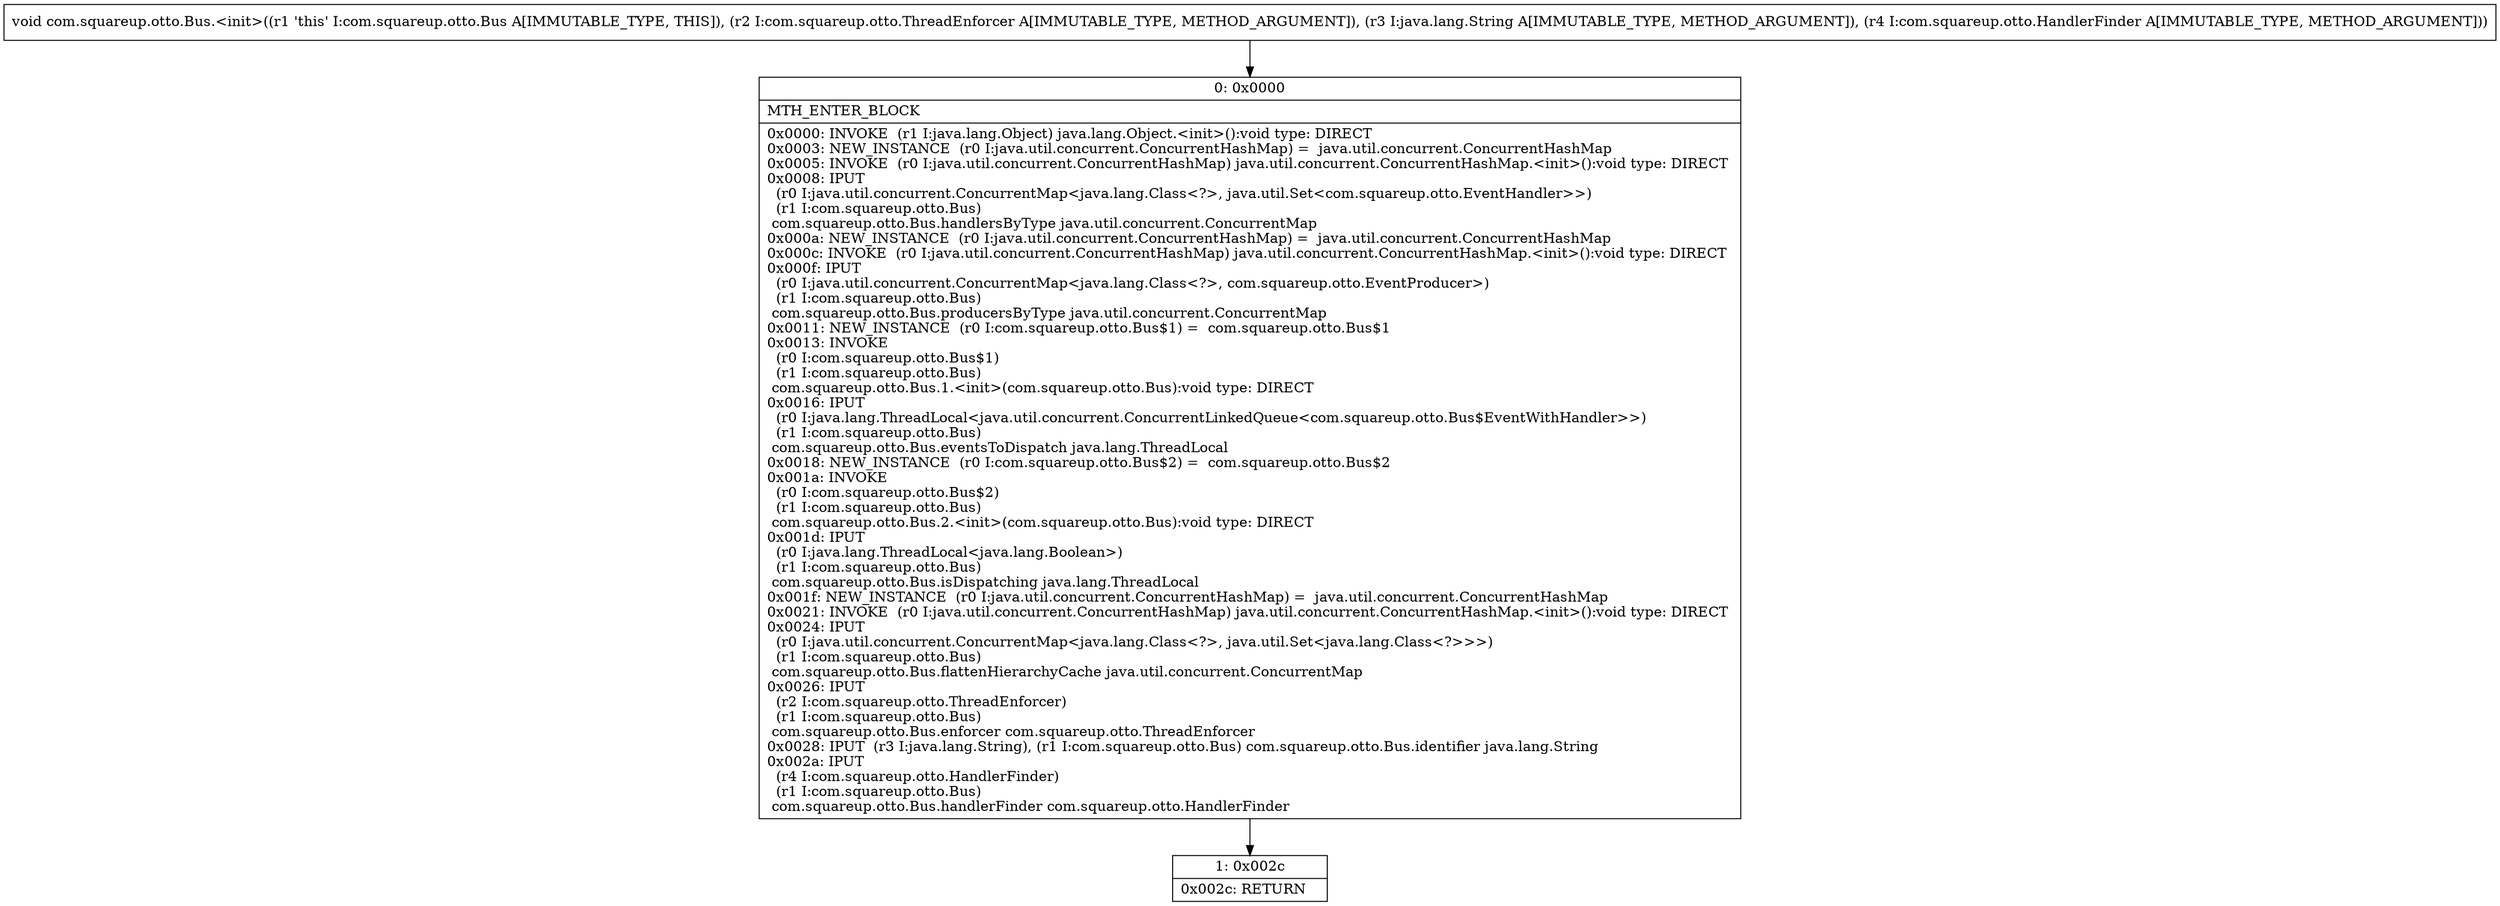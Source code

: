digraph "CFG forcom.squareup.otto.Bus.\<init\>(Lcom\/squareup\/otto\/ThreadEnforcer;Ljava\/lang\/String;Lcom\/squareup\/otto\/HandlerFinder;)V" {
Node_0 [shape=record,label="{0\:\ 0x0000|MTH_ENTER_BLOCK\l|0x0000: INVOKE  (r1 I:java.lang.Object) java.lang.Object.\<init\>():void type: DIRECT \l0x0003: NEW_INSTANCE  (r0 I:java.util.concurrent.ConcurrentHashMap) =  java.util.concurrent.ConcurrentHashMap \l0x0005: INVOKE  (r0 I:java.util.concurrent.ConcurrentHashMap) java.util.concurrent.ConcurrentHashMap.\<init\>():void type: DIRECT \l0x0008: IPUT  \l  (r0 I:java.util.concurrent.ConcurrentMap\<java.lang.Class\<?\>, java.util.Set\<com.squareup.otto.EventHandler\>\>)\l  (r1 I:com.squareup.otto.Bus)\l com.squareup.otto.Bus.handlersByType java.util.concurrent.ConcurrentMap \l0x000a: NEW_INSTANCE  (r0 I:java.util.concurrent.ConcurrentHashMap) =  java.util.concurrent.ConcurrentHashMap \l0x000c: INVOKE  (r0 I:java.util.concurrent.ConcurrentHashMap) java.util.concurrent.ConcurrentHashMap.\<init\>():void type: DIRECT \l0x000f: IPUT  \l  (r0 I:java.util.concurrent.ConcurrentMap\<java.lang.Class\<?\>, com.squareup.otto.EventProducer\>)\l  (r1 I:com.squareup.otto.Bus)\l com.squareup.otto.Bus.producersByType java.util.concurrent.ConcurrentMap \l0x0011: NEW_INSTANCE  (r0 I:com.squareup.otto.Bus$1) =  com.squareup.otto.Bus$1 \l0x0013: INVOKE  \l  (r0 I:com.squareup.otto.Bus$1)\l  (r1 I:com.squareup.otto.Bus)\l com.squareup.otto.Bus.1.\<init\>(com.squareup.otto.Bus):void type: DIRECT \l0x0016: IPUT  \l  (r0 I:java.lang.ThreadLocal\<java.util.concurrent.ConcurrentLinkedQueue\<com.squareup.otto.Bus$EventWithHandler\>\>)\l  (r1 I:com.squareup.otto.Bus)\l com.squareup.otto.Bus.eventsToDispatch java.lang.ThreadLocal \l0x0018: NEW_INSTANCE  (r0 I:com.squareup.otto.Bus$2) =  com.squareup.otto.Bus$2 \l0x001a: INVOKE  \l  (r0 I:com.squareup.otto.Bus$2)\l  (r1 I:com.squareup.otto.Bus)\l com.squareup.otto.Bus.2.\<init\>(com.squareup.otto.Bus):void type: DIRECT \l0x001d: IPUT  \l  (r0 I:java.lang.ThreadLocal\<java.lang.Boolean\>)\l  (r1 I:com.squareup.otto.Bus)\l com.squareup.otto.Bus.isDispatching java.lang.ThreadLocal \l0x001f: NEW_INSTANCE  (r0 I:java.util.concurrent.ConcurrentHashMap) =  java.util.concurrent.ConcurrentHashMap \l0x0021: INVOKE  (r0 I:java.util.concurrent.ConcurrentHashMap) java.util.concurrent.ConcurrentHashMap.\<init\>():void type: DIRECT \l0x0024: IPUT  \l  (r0 I:java.util.concurrent.ConcurrentMap\<java.lang.Class\<?\>, java.util.Set\<java.lang.Class\<?\>\>\>)\l  (r1 I:com.squareup.otto.Bus)\l com.squareup.otto.Bus.flattenHierarchyCache java.util.concurrent.ConcurrentMap \l0x0026: IPUT  \l  (r2 I:com.squareup.otto.ThreadEnforcer)\l  (r1 I:com.squareup.otto.Bus)\l com.squareup.otto.Bus.enforcer com.squareup.otto.ThreadEnforcer \l0x0028: IPUT  (r3 I:java.lang.String), (r1 I:com.squareup.otto.Bus) com.squareup.otto.Bus.identifier java.lang.String \l0x002a: IPUT  \l  (r4 I:com.squareup.otto.HandlerFinder)\l  (r1 I:com.squareup.otto.Bus)\l com.squareup.otto.Bus.handlerFinder com.squareup.otto.HandlerFinder \l}"];
Node_1 [shape=record,label="{1\:\ 0x002c|0x002c: RETURN   \l}"];
MethodNode[shape=record,label="{void com.squareup.otto.Bus.\<init\>((r1 'this' I:com.squareup.otto.Bus A[IMMUTABLE_TYPE, THIS]), (r2 I:com.squareup.otto.ThreadEnforcer A[IMMUTABLE_TYPE, METHOD_ARGUMENT]), (r3 I:java.lang.String A[IMMUTABLE_TYPE, METHOD_ARGUMENT]), (r4 I:com.squareup.otto.HandlerFinder A[IMMUTABLE_TYPE, METHOD_ARGUMENT])) }"];
MethodNode -> Node_0;
Node_0 -> Node_1;
}


